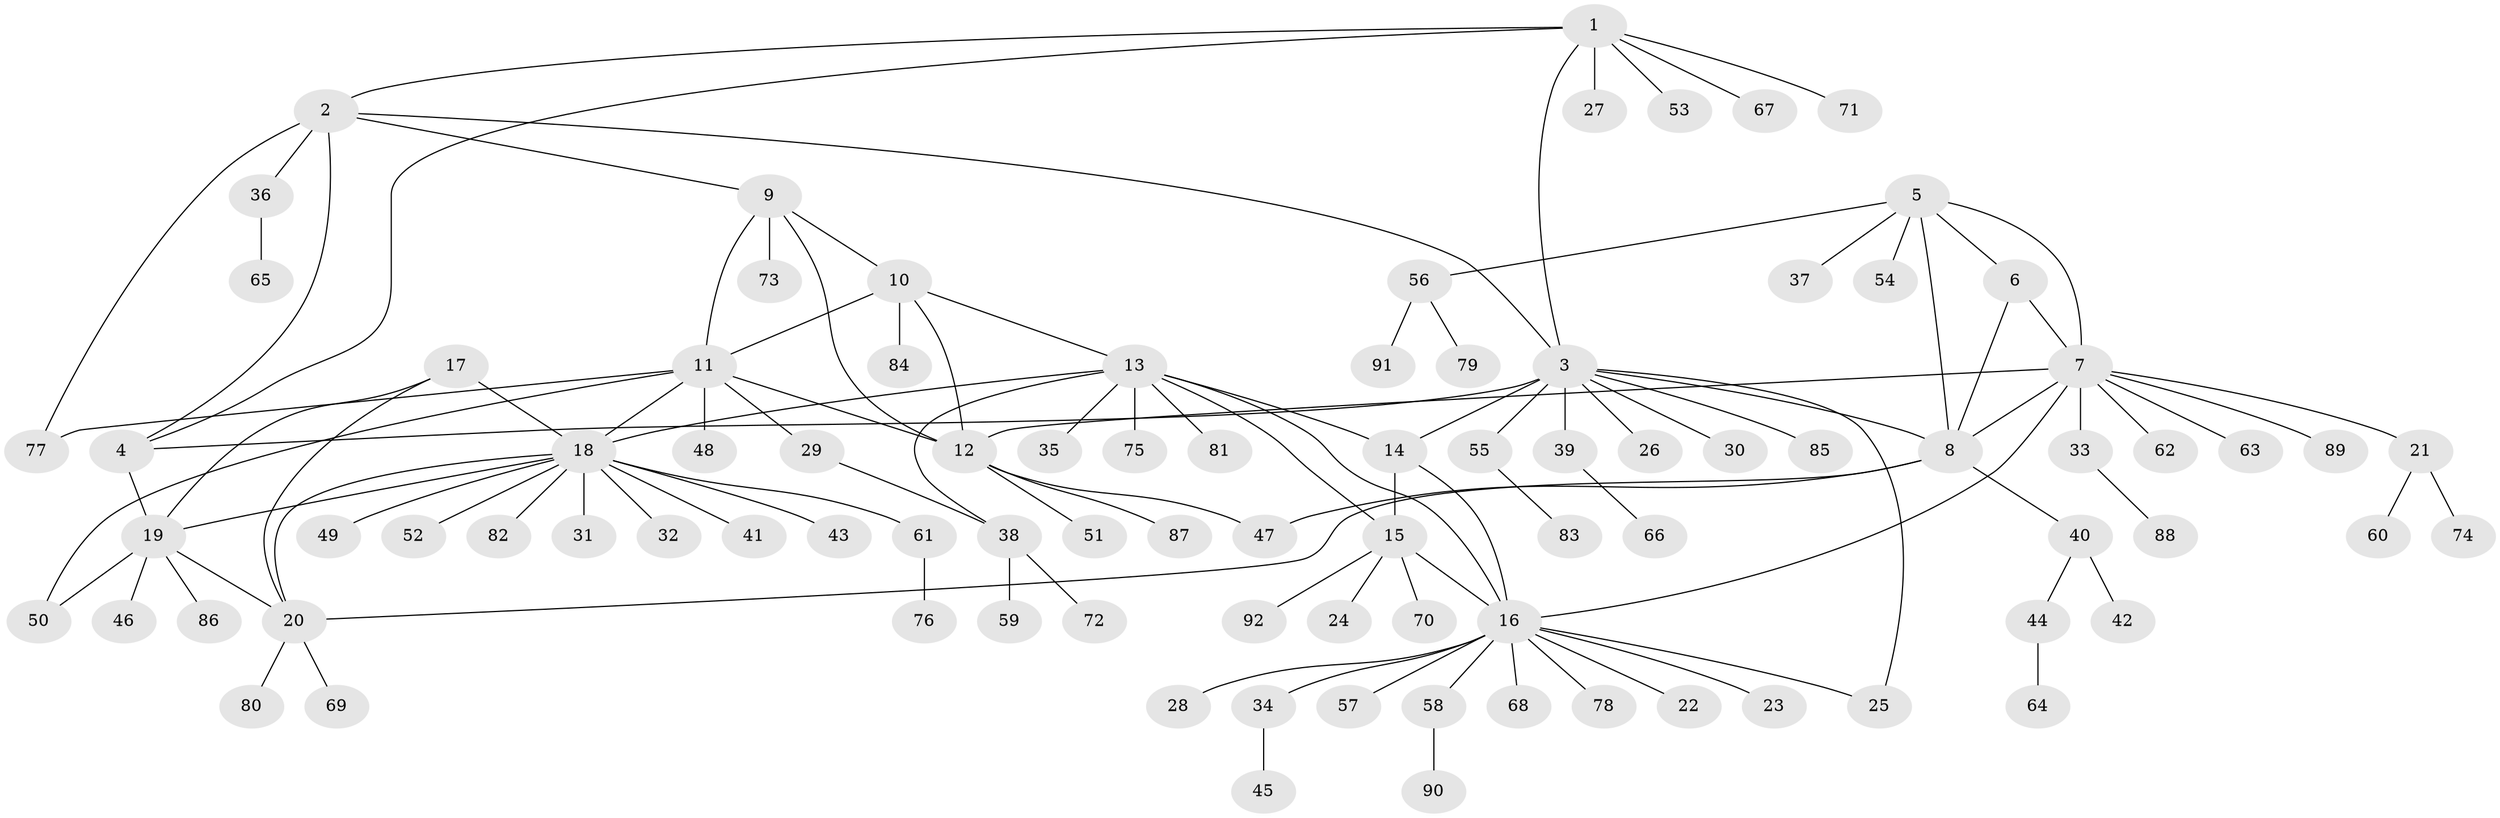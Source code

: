 // coarse degree distribution, {4: 0.07692307692307693, 10: 0.015384615384615385, 2: 0.09230769230769231, 1: 0.5846153846153846, 3: 0.03076923076923077, 7: 0.03076923076923077, 12: 0.03076923076923077, 5: 0.046153846153846156, 9: 0.015384615384615385, 6: 0.06153846153846154, 8: 0.015384615384615385}
// Generated by graph-tools (version 1.1) at 2025/37/03/04/25 23:37:42]
// undirected, 92 vertices, 117 edges
graph export_dot {
  node [color=gray90,style=filled];
  1;
  2;
  3;
  4;
  5;
  6;
  7;
  8;
  9;
  10;
  11;
  12;
  13;
  14;
  15;
  16;
  17;
  18;
  19;
  20;
  21;
  22;
  23;
  24;
  25;
  26;
  27;
  28;
  29;
  30;
  31;
  32;
  33;
  34;
  35;
  36;
  37;
  38;
  39;
  40;
  41;
  42;
  43;
  44;
  45;
  46;
  47;
  48;
  49;
  50;
  51;
  52;
  53;
  54;
  55;
  56;
  57;
  58;
  59;
  60;
  61;
  62;
  63;
  64;
  65;
  66;
  67;
  68;
  69;
  70;
  71;
  72;
  73;
  74;
  75;
  76;
  77;
  78;
  79;
  80;
  81;
  82;
  83;
  84;
  85;
  86;
  87;
  88;
  89;
  90;
  91;
  92;
  1 -- 2;
  1 -- 3;
  1 -- 4;
  1 -- 27;
  1 -- 53;
  1 -- 67;
  1 -- 71;
  2 -- 3;
  2 -- 4;
  2 -- 9;
  2 -- 36;
  2 -- 77;
  3 -- 4;
  3 -- 8;
  3 -- 14;
  3 -- 25;
  3 -- 26;
  3 -- 30;
  3 -- 39;
  3 -- 55;
  3 -- 85;
  4 -- 19;
  5 -- 6;
  5 -- 7;
  5 -- 8;
  5 -- 37;
  5 -- 54;
  5 -- 56;
  6 -- 7;
  6 -- 8;
  7 -- 8;
  7 -- 12;
  7 -- 16;
  7 -- 21;
  7 -- 33;
  7 -- 62;
  7 -- 63;
  7 -- 89;
  8 -- 20;
  8 -- 40;
  8 -- 47;
  9 -- 10;
  9 -- 11;
  9 -- 12;
  9 -- 73;
  10 -- 11;
  10 -- 12;
  10 -- 13;
  10 -- 84;
  11 -- 12;
  11 -- 18;
  11 -- 29;
  11 -- 48;
  11 -- 50;
  11 -- 77;
  12 -- 47;
  12 -- 51;
  12 -- 87;
  13 -- 14;
  13 -- 15;
  13 -- 16;
  13 -- 18;
  13 -- 35;
  13 -- 38;
  13 -- 75;
  13 -- 81;
  14 -- 15;
  14 -- 16;
  15 -- 16;
  15 -- 24;
  15 -- 70;
  15 -- 92;
  16 -- 22;
  16 -- 23;
  16 -- 25;
  16 -- 28;
  16 -- 34;
  16 -- 57;
  16 -- 58;
  16 -- 68;
  16 -- 78;
  17 -- 18;
  17 -- 19;
  17 -- 20;
  18 -- 19;
  18 -- 20;
  18 -- 31;
  18 -- 32;
  18 -- 41;
  18 -- 43;
  18 -- 49;
  18 -- 52;
  18 -- 61;
  18 -- 82;
  19 -- 20;
  19 -- 46;
  19 -- 50;
  19 -- 86;
  20 -- 69;
  20 -- 80;
  21 -- 60;
  21 -- 74;
  29 -- 38;
  33 -- 88;
  34 -- 45;
  36 -- 65;
  38 -- 59;
  38 -- 72;
  39 -- 66;
  40 -- 42;
  40 -- 44;
  44 -- 64;
  55 -- 83;
  56 -- 79;
  56 -- 91;
  58 -- 90;
  61 -- 76;
}
